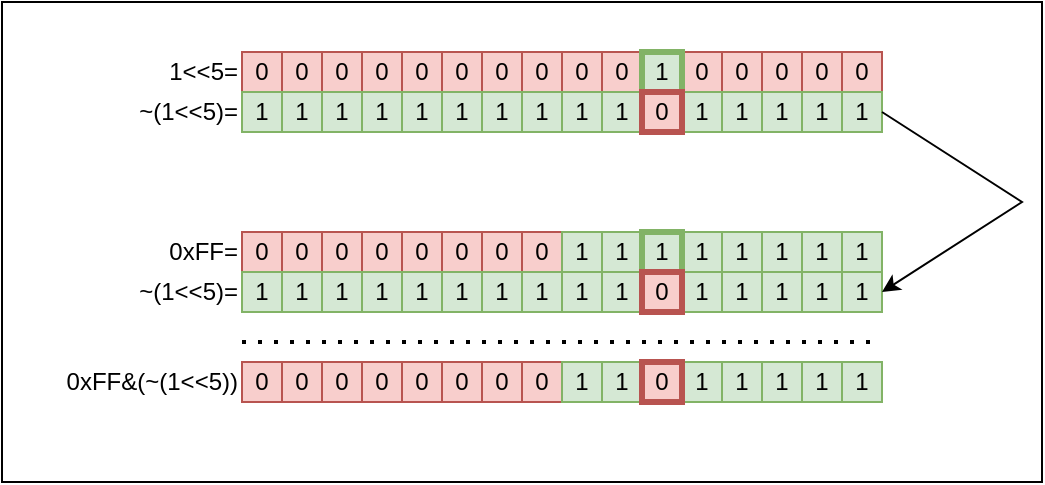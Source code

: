 <mxfile version="20.8.16" type="device"><diagram name="Page-1" id="MCeyO6FO1Lrba_OSGRpv"><mxGraphModel dx="1595" dy="589" grid="1" gridSize="10" guides="1" tooltips="1" connect="1" arrows="1" fold="1" page="1" pageScale="1" pageWidth="827" pageHeight="1169" math="0" shadow="0"><root><mxCell id="0"/><mxCell id="1" parent="0"/><mxCell id="C0ix6jXAgtZUs7aoz-_d-37" value="0" style="rounded=0;whiteSpace=wrap;html=1;fillColor=#f8cecc;strokeColor=#b85450;" parent="1" vertex="1"><mxGeometry x="-30" y="375" width="20" height="20" as="geometry"/></mxCell><mxCell id="C0ix6jXAgtZUs7aoz-_d-38" value="0" style="rounded=0;whiteSpace=wrap;html=1;fillColor=#f8cecc;strokeColor=#b85450;" parent="1" vertex="1"><mxGeometry x="-10" y="375" width="20" height="20" as="geometry"/></mxCell><mxCell id="C0ix6jXAgtZUs7aoz-_d-39" value="0" style="rounded=0;whiteSpace=wrap;html=1;fillColor=#f8cecc;strokeColor=#b85450;" parent="1" vertex="1"><mxGeometry x="10" y="375" width="20" height="20" as="geometry"/></mxCell><mxCell id="C0ix6jXAgtZUs7aoz-_d-40" value="0" style="rounded=0;whiteSpace=wrap;html=1;fillColor=#f8cecc;strokeColor=#b85450;" parent="1" vertex="1"><mxGeometry x="30" y="375" width="20" height="20" as="geometry"/></mxCell><mxCell id="C0ix6jXAgtZUs7aoz-_d-41" value="0" style="rounded=0;whiteSpace=wrap;html=1;fillColor=#f8cecc;strokeColor=#b85450;" parent="1" vertex="1"><mxGeometry x="50" y="375" width="20" height="20" as="geometry"/></mxCell><mxCell id="C0ix6jXAgtZUs7aoz-_d-42" value="0" style="rounded=0;whiteSpace=wrap;html=1;fillColor=#f8cecc;strokeColor=#b85450;" parent="1" vertex="1"><mxGeometry x="70" y="375" width="20" height="20" as="geometry"/></mxCell><mxCell id="C0ix6jXAgtZUs7aoz-_d-43" value="0" style="rounded=0;whiteSpace=wrap;html=1;fillColor=#f8cecc;strokeColor=#b85450;" parent="1" vertex="1"><mxGeometry x="90" y="375" width="20" height="20" as="geometry"/></mxCell><mxCell id="C0ix6jXAgtZUs7aoz-_d-44" value="1" style="rounded=0;whiteSpace=wrap;html=1;fillColor=#d5e8d4;strokeColor=#82b366;" parent="1" vertex="1"><mxGeometry x="110" y="375" width="20" height="20" as="geometry"/></mxCell><mxCell id="C0ix6jXAgtZUs7aoz-_d-45" value="1" style="rounded=0;whiteSpace=wrap;html=1;fillColor=#d5e8d4;strokeColor=#82b366;" parent="1" vertex="1"><mxGeometry x="130" y="375" width="20" height="20" as="geometry"/></mxCell><mxCell id="C0ix6jXAgtZUs7aoz-_d-46" value="1" style="rounded=0;whiteSpace=wrap;html=1;fillColor=#d5e8d4;strokeColor=#82b366;" parent="1" vertex="1"><mxGeometry x="170" y="375" width="20" height="20" as="geometry"/></mxCell><mxCell id="C0ix6jXAgtZUs7aoz-_d-48" value="1" style="rounded=0;whiteSpace=wrap;html=1;fillColor=#d5e8d4;strokeColor=#82b366;" parent="1" vertex="1"><mxGeometry x="190" y="375" width="20" height="20" as="geometry"/></mxCell><mxCell id="C0ix6jXAgtZUs7aoz-_d-49" value="1" style="rounded=0;whiteSpace=wrap;html=1;fillColor=#d5e8d4;strokeColor=#82b366;" parent="1" vertex="1"><mxGeometry x="210" y="375" width="20" height="20" as="geometry"/></mxCell><mxCell id="C0ix6jXAgtZUs7aoz-_d-50" value="1" style="rounded=0;whiteSpace=wrap;html=1;fillColor=#d5e8d4;strokeColor=#82b366;" parent="1" vertex="1"><mxGeometry x="230" y="375" width="20" height="20" as="geometry"/></mxCell><mxCell id="C0ix6jXAgtZUs7aoz-_d-51" value="1" style="rounded=0;whiteSpace=wrap;html=1;fillColor=#d5e8d4;strokeColor=#82b366;" parent="1" vertex="1"><mxGeometry x="250" y="375" width="20" height="20" as="geometry"/></mxCell><mxCell id="C0ix6jXAgtZUs7aoz-_d-52" value="0" style="rounded=0;whiteSpace=wrap;html=1;fillColor=#f8cecc;strokeColor=#b85450;" parent="1" vertex="1"><mxGeometry x="-50" y="375" width="20" height="20" as="geometry"/></mxCell><mxCell id="C0ix6jXAgtZUs7aoz-_d-53" value="0xFF=" style="text;html=1;strokeColor=none;fillColor=none;align=right;verticalAlign=middle;whiteSpace=wrap;rounded=0;" parent="1" vertex="1"><mxGeometry x="-90" y="370" width="40" height="30" as="geometry"/></mxCell><mxCell id="C0ix6jXAgtZUs7aoz-_d-55" value="0" style="rounded=0;whiteSpace=wrap;html=1;fillColor=#f8cecc;strokeColor=#b85450;" parent="1" vertex="1"><mxGeometry x="-30" y="285" width="20" height="20" as="geometry"/></mxCell><mxCell id="C0ix6jXAgtZUs7aoz-_d-56" value="0" style="rounded=0;whiteSpace=wrap;html=1;fillColor=#f8cecc;strokeColor=#b85450;" parent="1" vertex="1"><mxGeometry x="-10" y="285" width="20" height="20" as="geometry"/></mxCell><mxCell id="C0ix6jXAgtZUs7aoz-_d-57" value="0" style="rounded=0;whiteSpace=wrap;html=1;fillColor=#f8cecc;strokeColor=#b85450;" parent="1" vertex="1"><mxGeometry x="10" y="285" width="20" height="20" as="geometry"/></mxCell><mxCell id="C0ix6jXAgtZUs7aoz-_d-58" value="0" style="rounded=0;whiteSpace=wrap;html=1;fillColor=#f8cecc;strokeColor=#b85450;" parent="1" vertex="1"><mxGeometry x="30" y="285" width="20" height="20" as="geometry"/></mxCell><mxCell id="C0ix6jXAgtZUs7aoz-_d-59" value="0" style="rounded=0;whiteSpace=wrap;html=1;fillColor=#f8cecc;strokeColor=#b85450;" parent="1" vertex="1"><mxGeometry x="50" y="285" width="20" height="20" as="geometry"/></mxCell><mxCell id="C0ix6jXAgtZUs7aoz-_d-60" value="0" style="rounded=0;whiteSpace=wrap;html=1;fillColor=#f8cecc;strokeColor=#b85450;" parent="1" vertex="1"><mxGeometry x="70" y="285" width="20" height="20" as="geometry"/></mxCell><mxCell id="C0ix6jXAgtZUs7aoz-_d-61" value="0" style="rounded=0;whiteSpace=wrap;html=1;fillColor=#f8cecc;strokeColor=#b85450;" parent="1" vertex="1"><mxGeometry x="90" y="285" width="20" height="20" as="geometry"/></mxCell><mxCell id="C0ix6jXAgtZUs7aoz-_d-62" value="0" style="rounded=0;whiteSpace=wrap;html=1;fillColor=#f8cecc;strokeColor=#b85450;" parent="1" vertex="1"><mxGeometry x="110" y="285" width="20" height="20" as="geometry"/></mxCell><mxCell id="C0ix6jXAgtZUs7aoz-_d-63" value="0" style="rounded=0;whiteSpace=wrap;html=1;fillColor=#f8cecc;strokeColor=#b85450;" parent="1" vertex="1"><mxGeometry x="130" y="285" width="20" height="20" as="geometry"/></mxCell><mxCell id="C0ix6jXAgtZUs7aoz-_d-65" value="0" style="rounded=0;whiteSpace=wrap;html=1;fillColor=#f8cecc;strokeColor=#b85450;strokeWidth=1;" parent="1" vertex="1"><mxGeometry x="170" y="285" width="20" height="20" as="geometry"/></mxCell><mxCell id="C0ix6jXAgtZUs7aoz-_d-66" value="0" style="rounded=0;whiteSpace=wrap;html=1;fillColor=#f8cecc;strokeColor=#b85450;" parent="1" vertex="1"><mxGeometry x="190" y="285" width="20" height="20" as="geometry"/></mxCell><mxCell id="C0ix6jXAgtZUs7aoz-_d-67" value="0" style="rounded=0;whiteSpace=wrap;html=1;fillColor=#f8cecc;strokeColor=#b85450;" parent="1" vertex="1"><mxGeometry x="210" y="285" width="20" height="20" as="geometry"/></mxCell><mxCell id="C0ix6jXAgtZUs7aoz-_d-68" value="0" style="rounded=0;whiteSpace=wrap;html=1;fillColor=#f8cecc;strokeColor=#b85450;" parent="1" vertex="1"><mxGeometry x="230" y="285" width="20" height="20" as="geometry"/></mxCell><mxCell id="C0ix6jXAgtZUs7aoz-_d-69" value="0" style="rounded=0;whiteSpace=wrap;html=1;fillColor=#f8cecc;strokeColor=#b85450;strokeWidth=1;" parent="1" vertex="1"><mxGeometry x="250" y="285" width="20" height="20" as="geometry"/></mxCell><mxCell id="C0ix6jXAgtZUs7aoz-_d-70" value="0" style="rounded=0;whiteSpace=wrap;html=1;fillColor=#f8cecc;strokeColor=#b85450;" parent="1" vertex="1"><mxGeometry x="-50" y="285" width="20" height="20" as="geometry"/></mxCell><mxCell id="C0ix6jXAgtZUs7aoz-_d-76" value="1&amp;lt;&amp;lt;5=" style="text;html=1;strokeColor=none;fillColor=none;align=right;verticalAlign=middle;whiteSpace=wrap;rounded=0;" parent="1" vertex="1"><mxGeometry x="-110" y="280" width="60" height="30" as="geometry"/></mxCell><mxCell id="C0ix6jXAgtZUs7aoz-_d-47" value="1" style="rounded=0;whiteSpace=wrap;html=1;fillColor=#d5e8d4;strokeColor=#82b366;strokeWidth=3;" parent="1" vertex="1"><mxGeometry x="150" y="375" width="20" height="20" as="geometry"/></mxCell><mxCell id="C0ix6jXAgtZUs7aoz-_d-115" value="1" style="rounded=0;whiteSpace=wrap;html=1;fillColor=#d5e8d4;strokeColor=#82b366;" parent="1" vertex="1"><mxGeometry x="-30" y="305" width="20" height="20" as="geometry"/></mxCell><mxCell id="C0ix6jXAgtZUs7aoz-_d-116" value="1" style="rounded=0;whiteSpace=wrap;html=1;fillColor=#d5e8d4;strokeColor=#82b366;" parent="1" vertex="1"><mxGeometry x="-10" y="305" width="20" height="20" as="geometry"/></mxCell><mxCell id="C0ix6jXAgtZUs7aoz-_d-117" value="1" style="rounded=0;whiteSpace=wrap;html=1;fillColor=#d5e8d4;strokeColor=#82b366;" parent="1" vertex="1"><mxGeometry x="10" y="305" width="20" height="20" as="geometry"/></mxCell><mxCell id="C0ix6jXAgtZUs7aoz-_d-118" value="1" style="rounded=0;whiteSpace=wrap;html=1;fillColor=#d5e8d4;strokeColor=#82b366;" parent="1" vertex="1"><mxGeometry x="30" y="305" width="20" height="20" as="geometry"/></mxCell><mxCell id="C0ix6jXAgtZUs7aoz-_d-119" value="1" style="rounded=0;whiteSpace=wrap;html=1;fillColor=#d5e8d4;strokeColor=#82b366;" parent="1" vertex="1"><mxGeometry x="50" y="305" width="20" height="20" as="geometry"/></mxCell><mxCell id="C0ix6jXAgtZUs7aoz-_d-120" value="1" style="rounded=0;whiteSpace=wrap;html=1;fillColor=#d5e8d4;strokeColor=#82b366;" parent="1" vertex="1"><mxGeometry x="70" y="305" width="20" height="20" as="geometry"/></mxCell><mxCell id="C0ix6jXAgtZUs7aoz-_d-121" value="1" style="rounded=0;whiteSpace=wrap;html=1;fillColor=#d5e8d4;strokeColor=#82b366;" parent="1" vertex="1"><mxGeometry x="90" y="305" width="20" height="20" as="geometry"/></mxCell><mxCell id="C0ix6jXAgtZUs7aoz-_d-122" value="1" style="rounded=0;whiteSpace=wrap;html=1;fillColor=#d5e8d4;strokeColor=#82b366;" parent="1" vertex="1"><mxGeometry x="110" y="305" width="20" height="20" as="geometry"/></mxCell><mxCell id="C0ix6jXAgtZUs7aoz-_d-123" value="1" style="rounded=0;whiteSpace=wrap;html=1;fillColor=#d5e8d4;strokeColor=#82b366;" parent="1" vertex="1"><mxGeometry x="130" y="305" width="20" height="20" as="geometry"/></mxCell><mxCell id="C0ix6jXAgtZUs7aoz-_d-126" value="1" style="rounded=0;whiteSpace=wrap;html=1;fillColor=#d5e8d4;strokeColor=#82b366;" parent="1" vertex="1"><mxGeometry x="190" y="305" width="20" height="20" as="geometry"/></mxCell><mxCell id="C0ix6jXAgtZUs7aoz-_d-127" value="1" style="rounded=0;whiteSpace=wrap;html=1;fillColor=#d5e8d4;strokeColor=#82b366;" parent="1" vertex="1"><mxGeometry x="210" y="305" width="20" height="20" as="geometry"/></mxCell><mxCell id="C0ix6jXAgtZUs7aoz-_d-128" value="1" style="rounded=0;whiteSpace=wrap;html=1;fillColor=#d5e8d4;strokeColor=#82b366;" parent="1" vertex="1"><mxGeometry x="230" y="305" width="20" height="20" as="geometry"/></mxCell><mxCell id="C0ix6jXAgtZUs7aoz-_d-129" value="1" style="rounded=0;whiteSpace=wrap;html=1;fillColor=#d5e8d4;strokeColor=#82b366;strokeWidth=1;" parent="1" vertex="1"><mxGeometry x="250" y="305" width="20" height="20" as="geometry"/></mxCell><mxCell id="C0ix6jXAgtZUs7aoz-_d-130" value="1" style="rounded=0;whiteSpace=wrap;html=1;fillColor=#d5e8d4;strokeColor=#82b366;" parent="1" vertex="1"><mxGeometry x="-50" y="305" width="20" height="20" as="geometry"/></mxCell><mxCell id="C0ix6jXAgtZUs7aoz-_d-131" value="~(1&amp;lt;&amp;lt;5)=" style="text;html=1;strokeColor=none;fillColor=none;align=right;verticalAlign=middle;whiteSpace=wrap;rounded=0;" parent="1" vertex="1"><mxGeometry x="-110" y="300" width="60" height="30" as="geometry"/></mxCell><mxCell id="C0ix6jXAgtZUs7aoz-_d-125" value="1" style="rounded=0;whiteSpace=wrap;html=1;fillColor=#d5e8d4;strokeColor=#82b366;strokeWidth=1;" parent="1" vertex="1"><mxGeometry x="170" y="305" width="20" height="20" as="geometry"/></mxCell><mxCell id="C0ix6jXAgtZUs7aoz-_d-132" value="1" style="rounded=0;whiteSpace=wrap;html=1;fillColor=#d5e8d4;strokeColor=#82b366;" parent="1" vertex="1"><mxGeometry x="-30" y="395" width="20" height="20" as="geometry"/></mxCell><mxCell id="C0ix6jXAgtZUs7aoz-_d-133" value="1" style="rounded=0;whiteSpace=wrap;html=1;fillColor=#d5e8d4;strokeColor=#82b366;" parent="1" vertex="1"><mxGeometry x="-10" y="395" width="20" height="20" as="geometry"/></mxCell><mxCell id="C0ix6jXAgtZUs7aoz-_d-134" value="1" style="rounded=0;whiteSpace=wrap;html=1;fillColor=#d5e8d4;strokeColor=#82b366;" parent="1" vertex="1"><mxGeometry x="10" y="395" width="20" height="20" as="geometry"/></mxCell><mxCell id="C0ix6jXAgtZUs7aoz-_d-135" value="1" style="rounded=0;whiteSpace=wrap;html=1;fillColor=#d5e8d4;strokeColor=#82b366;" parent="1" vertex="1"><mxGeometry x="30" y="395" width="20" height="20" as="geometry"/></mxCell><mxCell id="C0ix6jXAgtZUs7aoz-_d-136" value="1" style="rounded=0;whiteSpace=wrap;html=1;fillColor=#d5e8d4;strokeColor=#82b366;" parent="1" vertex="1"><mxGeometry x="50" y="395" width="20" height="20" as="geometry"/></mxCell><mxCell id="C0ix6jXAgtZUs7aoz-_d-137" value="1" style="rounded=0;whiteSpace=wrap;html=1;fillColor=#d5e8d4;strokeColor=#82b366;" parent="1" vertex="1"><mxGeometry x="70" y="395" width="20" height="20" as="geometry"/></mxCell><mxCell id="C0ix6jXAgtZUs7aoz-_d-138" value="1" style="rounded=0;whiteSpace=wrap;html=1;fillColor=#d5e8d4;strokeColor=#82b366;" parent="1" vertex="1"><mxGeometry x="90" y="395" width="20" height="20" as="geometry"/></mxCell><mxCell id="C0ix6jXAgtZUs7aoz-_d-139" value="1" style="rounded=0;whiteSpace=wrap;html=1;fillColor=#d5e8d4;strokeColor=#82b366;" parent="1" vertex="1"><mxGeometry x="110" y="395" width="20" height="20" as="geometry"/></mxCell><mxCell id="C0ix6jXAgtZUs7aoz-_d-140" value="1" style="rounded=0;whiteSpace=wrap;html=1;fillColor=#d5e8d4;strokeColor=#82b366;" parent="1" vertex="1"><mxGeometry x="130" y="395" width="20" height="20" as="geometry"/></mxCell><mxCell id="C0ix6jXAgtZUs7aoz-_d-141" value="1" style="rounded=0;whiteSpace=wrap;html=1;fillColor=#d5e8d4;strokeColor=#82b366;" parent="1" vertex="1"><mxGeometry x="170" y="395" width="20" height="20" as="geometry"/></mxCell><mxCell id="C0ix6jXAgtZUs7aoz-_d-143" value="1" style="rounded=0;whiteSpace=wrap;html=1;fillColor=#d5e8d4;strokeColor=#82b366;" parent="1" vertex="1"><mxGeometry x="190" y="395" width="20" height="20" as="geometry"/></mxCell><mxCell id="C0ix6jXAgtZUs7aoz-_d-144" value="1" style="rounded=0;whiteSpace=wrap;html=1;fillColor=#d5e8d4;strokeColor=#82b366;" parent="1" vertex="1"><mxGeometry x="210" y="395" width="20" height="20" as="geometry"/></mxCell><mxCell id="C0ix6jXAgtZUs7aoz-_d-145" value="1" style="rounded=0;whiteSpace=wrap;html=1;fillColor=#d5e8d4;strokeColor=#82b366;" parent="1" vertex="1"><mxGeometry x="230" y="395" width="20" height="20" as="geometry"/></mxCell><mxCell id="C0ix6jXAgtZUs7aoz-_d-146" value="1" style="rounded=0;whiteSpace=wrap;html=1;fillColor=#d5e8d4;strokeColor=#82b366;strokeWidth=1;" parent="1" vertex="1"><mxGeometry x="250" y="395" width="20" height="20" as="geometry"/></mxCell><mxCell id="C0ix6jXAgtZUs7aoz-_d-147" value="1" style="rounded=0;whiteSpace=wrap;html=1;fillColor=#d5e8d4;strokeColor=#82b366;" parent="1" vertex="1"><mxGeometry x="-50" y="395" width="20" height="20" as="geometry"/></mxCell><mxCell id="C0ix6jXAgtZUs7aoz-_d-142" value="0" style="rounded=0;whiteSpace=wrap;html=1;fillColor=#f8cecc;strokeColor=#b85450;strokeWidth=3;" parent="1" vertex="1"><mxGeometry x="150" y="395" width="20" height="20" as="geometry"/></mxCell><mxCell id="C0ix6jXAgtZUs7aoz-_d-148" value="" style="endArrow=none;dashed=1;html=1;dashPattern=1 3;strokeWidth=2;rounded=0;" parent="1" edge="1"><mxGeometry width="50" height="50" relative="1" as="geometry"><mxPoint x="-50" y="430" as="sourcePoint"/><mxPoint x="270" y="430" as="targetPoint"/></mxGeometry></mxCell><mxCell id="C0ix6jXAgtZUs7aoz-_d-149" value="0" style="rounded=0;whiteSpace=wrap;html=1;fillColor=#f8cecc;strokeColor=#b85450;" parent="1" vertex="1"><mxGeometry x="-30" y="440" width="20" height="20" as="geometry"/></mxCell><mxCell id="C0ix6jXAgtZUs7aoz-_d-150" value="0" style="rounded=0;whiteSpace=wrap;html=1;fillColor=#f8cecc;strokeColor=#b85450;" parent="1" vertex="1"><mxGeometry x="-10" y="440" width="20" height="20" as="geometry"/></mxCell><mxCell id="C0ix6jXAgtZUs7aoz-_d-151" value="0" style="rounded=0;whiteSpace=wrap;html=1;fillColor=#f8cecc;strokeColor=#b85450;" parent="1" vertex="1"><mxGeometry x="10" y="440" width="20" height="20" as="geometry"/></mxCell><mxCell id="C0ix6jXAgtZUs7aoz-_d-152" value="0" style="rounded=0;whiteSpace=wrap;html=1;fillColor=#f8cecc;strokeColor=#b85450;" parent="1" vertex="1"><mxGeometry x="30" y="440" width="20" height="20" as="geometry"/></mxCell><mxCell id="C0ix6jXAgtZUs7aoz-_d-153" value="0" style="rounded=0;whiteSpace=wrap;html=1;fillColor=#f8cecc;strokeColor=#b85450;" parent="1" vertex="1"><mxGeometry x="50" y="440" width="20" height="20" as="geometry"/></mxCell><mxCell id="C0ix6jXAgtZUs7aoz-_d-154" value="0" style="rounded=0;whiteSpace=wrap;html=1;fillColor=#f8cecc;strokeColor=#b85450;" parent="1" vertex="1"><mxGeometry x="70" y="440" width="20" height="20" as="geometry"/></mxCell><mxCell id="C0ix6jXAgtZUs7aoz-_d-155" value="0" style="rounded=0;whiteSpace=wrap;html=1;fillColor=#f8cecc;strokeColor=#b85450;" parent="1" vertex="1"><mxGeometry x="90" y="440" width="20" height="20" as="geometry"/></mxCell><mxCell id="C0ix6jXAgtZUs7aoz-_d-156" value="1" style="rounded=0;whiteSpace=wrap;html=1;fillColor=#d5e8d4;strokeColor=#82b366;" parent="1" vertex="1"><mxGeometry x="110" y="440" width="20" height="20" as="geometry"/></mxCell><mxCell id="C0ix6jXAgtZUs7aoz-_d-157" value="1" style="rounded=0;whiteSpace=wrap;html=1;fillColor=#d5e8d4;strokeColor=#82b366;" parent="1" vertex="1"><mxGeometry x="130" y="440" width="20" height="20" as="geometry"/></mxCell><mxCell id="C0ix6jXAgtZUs7aoz-_d-158" value="1" style="rounded=0;whiteSpace=wrap;html=1;fillColor=#d5e8d4;strokeColor=#82b366;" parent="1" vertex="1"><mxGeometry x="170" y="440" width="20" height="20" as="geometry"/></mxCell><mxCell id="C0ix6jXAgtZUs7aoz-_d-159" value="1" style="rounded=0;whiteSpace=wrap;html=1;fillColor=#d5e8d4;strokeColor=#82b366;" parent="1" vertex="1"><mxGeometry x="190" y="440" width="20" height="20" as="geometry"/></mxCell><mxCell id="C0ix6jXAgtZUs7aoz-_d-160" value="1" style="rounded=0;whiteSpace=wrap;html=1;fillColor=#d5e8d4;strokeColor=#82b366;" parent="1" vertex="1"><mxGeometry x="210" y="440" width="20" height="20" as="geometry"/></mxCell><mxCell id="C0ix6jXAgtZUs7aoz-_d-161" value="1" style="rounded=0;whiteSpace=wrap;html=1;fillColor=#d5e8d4;strokeColor=#82b366;" parent="1" vertex="1"><mxGeometry x="230" y="440" width="20" height="20" as="geometry"/></mxCell><mxCell id="C0ix6jXAgtZUs7aoz-_d-162" value="1" style="rounded=0;whiteSpace=wrap;html=1;fillColor=#d5e8d4;strokeColor=#82b366;strokeWidth=1;" parent="1" vertex="1"><mxGeometry x="250" y="440" width="20" height="20" as="geometry"/></mxCell><mxCell id="C0ix6jXAgtZUs7aoz-_d-163" value="0" style="rounded=0;whiteSpace=wrap;html=1;fillColor=#f8cecc;strokeColor=#b85450;" parent="1" vertex="1"><mxGeometry x="-50" y="440" width="20" height="20" as="geometry"/></mxCell><mxCell id="C0ix6jXAgtZUs7aoz-_d-164" value="0" style="rounded=0;whiteSpace=wrap;html=1;fillColor=#f8cecc;strokeColor=#b85450;strokeWidth=3;" parent="1" vertex="1"><mxGeometry x="150" y="440" width="20" height="20" as="geometry"/></mxCell><mxCell id="C0ix6jXAgtZUs7aoz-_d-165" value="~(1&amp;lt;&amp;lt;5)=" style="text;html=1;strokeColor=none;fillColor=none;align=right;verticalAlign=middle;whiteSpace=wrap;rounded=0;" parent="1" vertex="1"><mxGeometry x="-110" y="390" width="60" height="30" as="geometry"/></mxCell><mxCell id="C0ix6jXAgtZUs7aoz-_d-166" value="0xFF&amp;amp;(~(1&amp;lt;&amp;lt;5))" style="text;html=1;strokeColor=none;fillColor=none;align=right;verticalAlign=middle;whiteSpace=wrap;rounded=0;" parent="1" vertex="1"><mxGeometry x="-160" y="435" width="110" height="30" as="geometry"/></mxCell><mxCell id="C0ix6jXAgtZUs7aoz-_d-169" value="" style="endArrow=classic;html=1;rounded=0;exitX=1;exitY=0.5;exitDx=0;exitDy=0;entryX=1;entryY=0.5;entryDx=0;entryDy=0;" parent="1" source="C0ix6jXAgtZUs7aoz-_d-129" target="C0ix6jXAgtZUs7aoz-_d-146" edge="1"><mxGeometry width="50" height="50" relative="1" as="geometry"><mxPoint x="70" y="330" as="sourcePoint"/><mxPoint x="350" y="390" as="targetPoint"/><Array as="points"><mxPoint x="340" y="360"/></Array></mxGeometry></mxCell><mxCell id="C0ix6jXAgtZUs7aoz-_d-64" value="1" style="rounded=0;whiteSpace=wrap;html=1;fillColor=#d5e8d4;strokeColor=#82b366;strokeWidth=3;" parent="1" vertex="1"><mxGeometry x="150" y="285" width="20" height="20" as="geometry"/></mxCell><mxCell id="C0ix6jXAgtZUs7aoz-_d-124" value="0" style="rounded=0;whiteSpace=wrap;html=1;fillColor=#f8cecc;strokeColor=#b85450;strokeWidth=3;" parent="1" vertex="1"><mxGeometry x="150" y="305" width="20" height="20" as="geometry"/></mxCell><mxCell id="0GUfIJ7WAyCFMXaj3y9a-2" value="" style="rounded=0;whiteSpace=wrap;html=1;strokeColor=default;strokeWidth=1;fillColor=none;" vertex="1" parent="1"><mxGeometry x="-170" y="260" width="520" height="240" as="geometry"/></mxCell></root></mxGraphModel></diagram></mxfile>